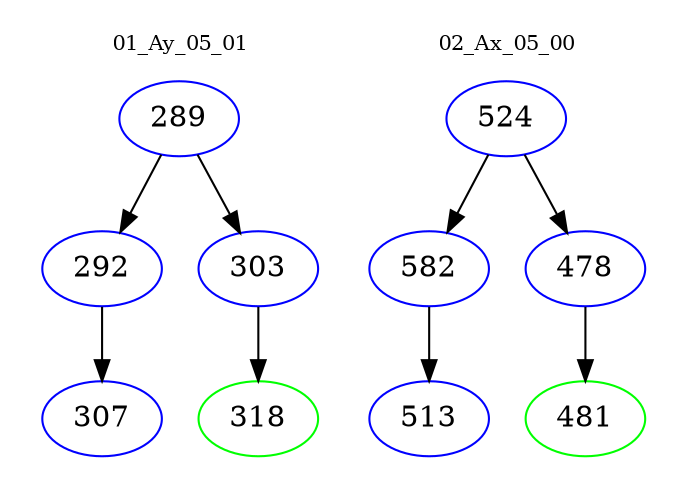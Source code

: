 digraph{
subgraph cluster_0 {
color = white
label = "01_Ay_05_01";
fontsize=10;
T0_289 [label="289", color="blue"]
T0_289 -> T0_292 [color="black"]
T0_292 [label="292", color="blue"]
T0_292 -> T0_307 [color="black"]
T0_307 [label="307", color="blue"]
T0_289 -> T0_303 [color="black"]
T0_303 [label="303", color="blue"]
T0_303 -> T0_318 [color="black"]
T0_318 [label="318", color="green"]
}
subgraph cluster_1 {
color = white
label = "02_Ax_05_00";
fontsize=10;
T1_524 [label="524", color="blue"]
T1_524 -> T1_582 [color="black"]
T1_582 [label="582", color="blue"]
T1_582 -> T1_513 [color="black"]
T1_513 [label="513", color="blue"]
T1_524 -> T1_478 [color="black"]
T1_478 [label="478", color="blue"]
T1_478 -> T1_481 [color="black"]
T1_481 [label="481", color="green"]
}
}
